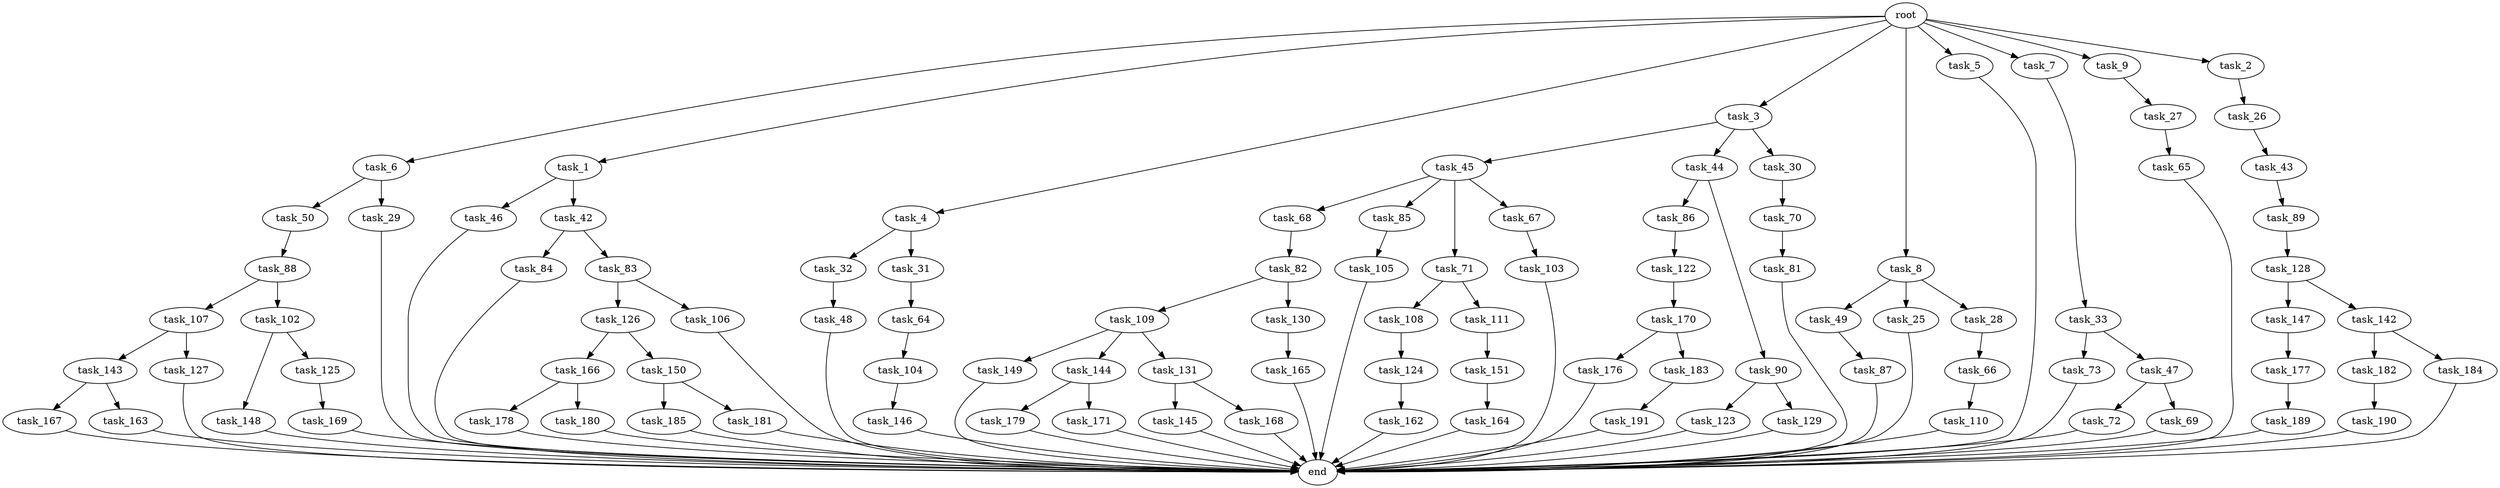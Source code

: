 digraph G {
  task_6 [size="1.024000"];
  task_169 [size="309237645.312000"];
  task_45 [size="214748364.800000"];
  task_84 [size="77309411.328000"];
  task_123 [size="695784701.952000"];
  task_44 [size="214748364.800000"];
  task_66 [size="77309411.328000"];
  task_1 [size="1.024000"];
  task_82 [size="858993459.200000"];
  task_68 [size="695784701.952000"];
  task_190 [size="420906795.008000"];
  task_149 [size="137438953.472000"];
  task_83 [size="77309411.328000"];
  task_72 [size="309237645.312000"];
  root [size="0.000000"];
  task_178 [size="549755813.888000"];
  task_176 [size="214748364.800000"];
  task_179 [size="137438953.472000"];
  task_144 [size="137438953.472000"];
  task_148 [size="858993459.200000"];
  task_4 [size="1.024000"];
  task_3 [size="1.024000"];
  task_86 [size="695784701.952000"];
  task_147 [size="858993459.200000"];
  task_131 [size="137438953.472000"];
  task_189 [size="309237645.312000"];
  task_85 [size="695784701.952000"];
  task_183 [size="214748364.800000"];
  task_182 [size="695784701.952000"];
  task_8 [size="1.024000"];
  task_184 [size="695784701.952000"];
  task_27 [size="549755813.888000"];
  task_109 [size="695784701.952000"];
  task_177 [size="137438953.472000"];
  task_5 [size="1.024000"];
  task_166 [size="34359738.368000"];
  task_107 [size="858993459.200000"];
  task_49 [size="420906795.008000"];
  task_145 [size="77309411.328000"];
  task_128 [size="549755813.888000"];
  task_32 [size="695784701.952000"];
  task_168 [size="77309411.328000"];
  task_88 [size="137438953.472000"];
  task_167 [size="77309411.328000"];
  task_7 [size="1.024000"];
  task_151 [size="309237645.312000"];
  task_25 [size="420906795.008000"];
  task_126 [size="420906795.008000"];
  task_106 [size="420906795.008000"];
  task_31 [size="695784701.952000"];
  task_28 [size="420906795.008000"];
  task_142 [size="858993459.200000"];
  task_9 [size="1.024000"];
  task_71 [size="695784701.952000"];
  task_180 [size="549755813.888000"];
  task_162 [size="77309411.328000"];
  task_26 [size="549755813.888000"];
  task_143 [size="420906795.008000"];
  task_2 [size="1.024000"];
  task_73 [size="34359738.368000"];
  task_105 [size="34359738.368000"];
  task_129 [size="695784701.952000"];
  task_150 [size="34359738.368000"];
  task_81 [size="858993459.200000"];
  task_33 [size="34359738.368000"];
  task_87 [size="549755813.888000"];
  task_50 [size="77309411.328000"];
  task_122 [size="214748364.800000"];
  task_43 [size="214748364.800000"];
  task_104 [size="420906795.008000"];
  task_103 [size="34359738.368000"];
  task_127 [size="420906795.008000"];
  task_70 [size="549755813.888000"];
  task_165 [size="309237645.312000"];
  task_30 [size="214748364.800000"];
  task_67 [size="695784701.952000"];
  task_48 [size="858993459.200000"];
  task_65 [size="420906795.008000"];
  task_185 [size="549755813.888000"];
  task_164 [size="309237645.312000"];
  task_191 [size="549755813.888000"];
  task_64 [size="309237645.312000"];
  task_163 [size="77309411.328000"];
  task_29 [size="77309411.328000"];
  task_102 [size="858993459.200000"];
  task_130 [size="695784701.952000"];
  task_181 [size="549755813.888000"];
  task_47 [size="34359738.368000"];
  task_69 [size="309237645.312000"];
  task_108 [size="137438953.472000"];
  end [size="0.000000"];
  task_111 [size="137438953.472000"];
  task_89 [size="34359738.368000"];
  task_46 [size="34359738.368000"];
  task_146 [size="420906795.008000"];
  task_170 [size="34359738.368000"];
  task_42 [size="34359738.368000"];
  task_110 [size="309237645.312000"];
  task_124 [size="309237645.312000"];
  task_125 [size="858993459.200000"];
  task_171 [size="137438953.472000"];
  task_90 [size="695784701.952000"];

  task_6 -> task_29 [size="75497472.000000"];
  task_6 -> task_50 [size="75497472.000000"];
  task_169 -> end [size="1.000000"];
  task_45 -> task_67 [size="679477248.000000"];
  task_45 -> task_85 [size="679477248.000000"];
  task_45 -> task_71 [size="679477248.000000"];
  task_45 -> task_68 [size="679477248.000000"];
  task_84 -> end [size="1.000000"];
  task_123 -> end [size="1.000000"];
  task_44 -> task_86 [size="679477248.000000"];
  task_44 -> task_90 [size="679477248.000000"];
  task_66 -> task_110 [size="301989888.000000"];
  task_1 -> task_42 [size="33554432.000000"];
  task_1 -> task_46 [size="33554432.000000"];
  task_82 -> task_109 [size="679477248.000000"];
  task_82 -> task_130 [size="679477248.000000"];
  task_68 -> task_82 [size="838860800.000000"];
  task_190 -> end [size="1.000000"];
  task_149 -> end [size="1.000000"];
  task_83 -> task_106 [size="411041792.000000"];
  task_83 -> task_126 [size="411041792.000000"];
  task_72 -> end [size="1.000000"];
  root -> task_2 [size="1.000000"];
  root -> task_6 [size="1.000000"];
  root -> task_7 [size="1.000000"];
  root -> task_4 [size="1.000000"];
  root -> task_3 [size="1.000000"];
  root -> task_5 [size="1.000000"];
  root -> task_1 [size="1.000000"];
  root -> task_8 [size="1.000000"];
  root -> task_9 [size="1.000000"];
  task_178 -> end [size="1.000000"];
  task_176 -> end [size="1.000000"];
  task_179 -> end [size="1.000000"];
  task_144 -> task_171 [size="134217728.000000"];
  task_144 -> task_179 [size="134217728.000000"];
  task_148 -> end [size="1.000000"];
  task_4 -> task_31 [size="679477248.000000"];
  task_4 -> task_32 [size="679477248.000000"];
  task_3 -> task_30 [size="209715200.000000"];
  task_3 -> task_44 [size="209715200.000000"];
  task_3 -> task_45 [size="209715200.000000"];
  task_86 -> task_122 [size="209715200.000000"];
  task_147 -> task_177 [size="134217728.000000"];
  task_131 -> task_168 [size="75497472.000000"];
  task_131 -> task_145 [size="75497472.000000"];
  task_189 -> end [size="1.000000"];
  task_85 -> task_105 [size="33554432.000000"];
  task_183 -> task_191 [size="536870912.000000"];
  task_182 -> task_190 [size="411041792.000000"];
  task_8 -> task_25 [size="411041792.000000"];
  task_8 -> task_28 [size="411041792.000000"];
  task_8 -> task_49 [size="411041792.000000"];
  task_184 -> end [size="1.000000"];
  task_27 -> task_65 [size="411041792.000000"];
  task_109 -> task_149 [size="134217728.000000"];
  task_109 -> task_144 [size="134217728.000000"];
  task_109 -> task_131 [size="134217728.000000"];
  task_177 -> task_189 [size="301989888.000000"];
  task_5 -> end [size="1.000000"];
  task_166 -> task_180 [size="536870912.000000"];
  task_166 -> task_178 [size="536870912.000000"];
  task_107 -> task_143 [size="411041792.000000"];
  task_107 -> task_127 [size="411041792.000000"];
  task_49 -> task_87 [size="536870912.000000"];
  task_145 -> end [size="1.000000"];
  task_128 -> task_142 [size="838860800.000000"];
  task_128 -> task_147 [size="838860800.000000"];
  task_32 -> task_48 [size="838860800.000000"];
  task_168 -> end [size="1.000000"];
  task_88 -> task_107 [size="838860800.000000"];
  task_88 -> task_102 [size="838860800.000000"];
  task_167 -> end [size="1.000000"];
  task_7 -> task_33 [size="33554432.000000"];
  task_151 -> task_164 [size="301989888.000000"];
  task_25 -> end [size="1.000000"];
  task_126 -> task_166 [size="33554432.000000"];
  task_126 -> task_150 [size="33554432.000000"];
  task_106 -> end [size="1.000000"];
  task_31 -> task_64 [size="301989888.000000"];
  task_28 -> task_66 [size="75497472.000000"];
  task_142 -> task_184 [size="679477248.000000"];
  task_142 -> task_182 [size="679477248.000000"];
  task_9 -> task_27 [size="536870912.000000"];
  task_71 -> task_108 [size="134217728.000000"];
  task_71 -> task_111 [size="134217728.000000"];
  task_180 -> end [size="1.000000"];
  task_162 -> end [size="1.000000"];
  task_26 -> task_43 [size="209715200.000000"];
  task_143 -> task_167 [size="75497472.000000"];
  task_143 -> task_163 [size="75497472.000000"];
  task_2 -> task_26 [size="536870912.000000"];
  task_73 -> end [size="1.000000"];
  task_105 -> end [size="1.000000"];
  task_129 -> end [size="1.000000"];
  task_150 -> task_181 [size="536870912.000000"];
  task_150 -> task_185 [size="536870912.000000"];
  task_81 -> end [size="1.000000"];
  task_33 -> task_73 [size="33554432.000000"];
  task_33 -> task_47 [size="33554432.000000"];
  task_87 -> end [size="1.000000"];
  task_50 -> task_88 [size="134217728.000000"];
  task_122 -> task_170 [size="33554432.000000"];
  task_43 -> task_89 [size="33554432.000000"];
  task_104 -> task_146 [size="411041792.000000"];
  task_103 -> end [size="1.000000"];
  task_127 -> end [size="1.000000"];
  task_70 -> task_81 [size="838860800.000000"];
  task_165 -> end [size="1.000000"];
  task_30 -> task_70 [size="536870912.000000"];
  task_67 -> task_103 [size="33554432.000000"];
  task_48 -> end [size="1.000000"];
  task_65 -> end [size="1.000000"];
  task_185 -> end [size="1.000000"];
  task_164 -> end [size="1.000000"];
  task_191 -> end [size="1.000000"];
  task_64 -> task_104 [size="411041792.000000"];
  task_163 -> end [size="1.000000"];
  task_29 -> end [size="1.000000"];
  task_102 -> task_125 [size="838860800.000000"];
  task_102 -> task_148 [size="838860800.000000"];
  task_130 -> task_165 [size="301989888.000000"];
  task_181 -> end [size="1.000000"];
  task_47 -> task_69 [size="301989888.000000"];
  task_47 -> task_72 [size="301989888.000000"];
  task_69 -> end [size="1.000000"];
  task_108 -> task_124 [size="301989888.000000"];
  task_111 -> task_151 [size="301989888.000000"];
  task_89 -> task_128 [size="536870912.000000"];
  task_46 -> end [size="1.000000"];
  task_146 -> end [size="1.000000"];
  task_170 -> task_176 [size="209715200.000000"];
  task_170 -> task_183 [size="209715200.000000"];
  task_42 -> task_84 [size="75497472.000000"];
  task_42 -> task_83 [size="75497472.000000"];
  task_110 -> end [size="1.000000"];
  task_124 -> task_162 [size="75497472.000000"];
  task_125 -> task_169 [size="301989888.000000"];
  task_171 -> end [size="1.000000"];
  task_90 -> task_129 [size="679477248.000000"];
  task_90 -> task_123 [size="679477248.000000"];
}
